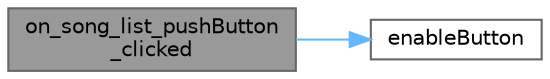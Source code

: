 digraph "on_song_list_pushButton_clicked"
{
 // LATEX_PDF_SIZE
  bgcolor="transparent";
  edge [fontname=Helvetica,fontsize=10,labelfontname=Helvetica,labelfontsize=10];
  node [fontname=Helvetica,fontsize=10,shape=box,height=0.2,width=0.4];
  rankdir="LR";
  Node1 [id="Node000001",label="on_song_list_pushButton\l_clicked",height=0.2,width=0.4,color="gray40", fillcolor="grey60", style="filled", fontcolor="black",tooltip="歌单按钮点击槽函数"];
  Node1 -> Node2 [id="edge1_Node000001_Node000002",color="steelblue1",style="solid",tooltip=" "];
  Node2 [id="Node000002",label="enableButton",height=0.2,width=0.4,color="grey40", fillcolor="white", style="filled",URL="$class_recently_played.html#ab868524a9562cda1f7b60b4220e2248e",tooltip="启用或禁用按钮"];
}
